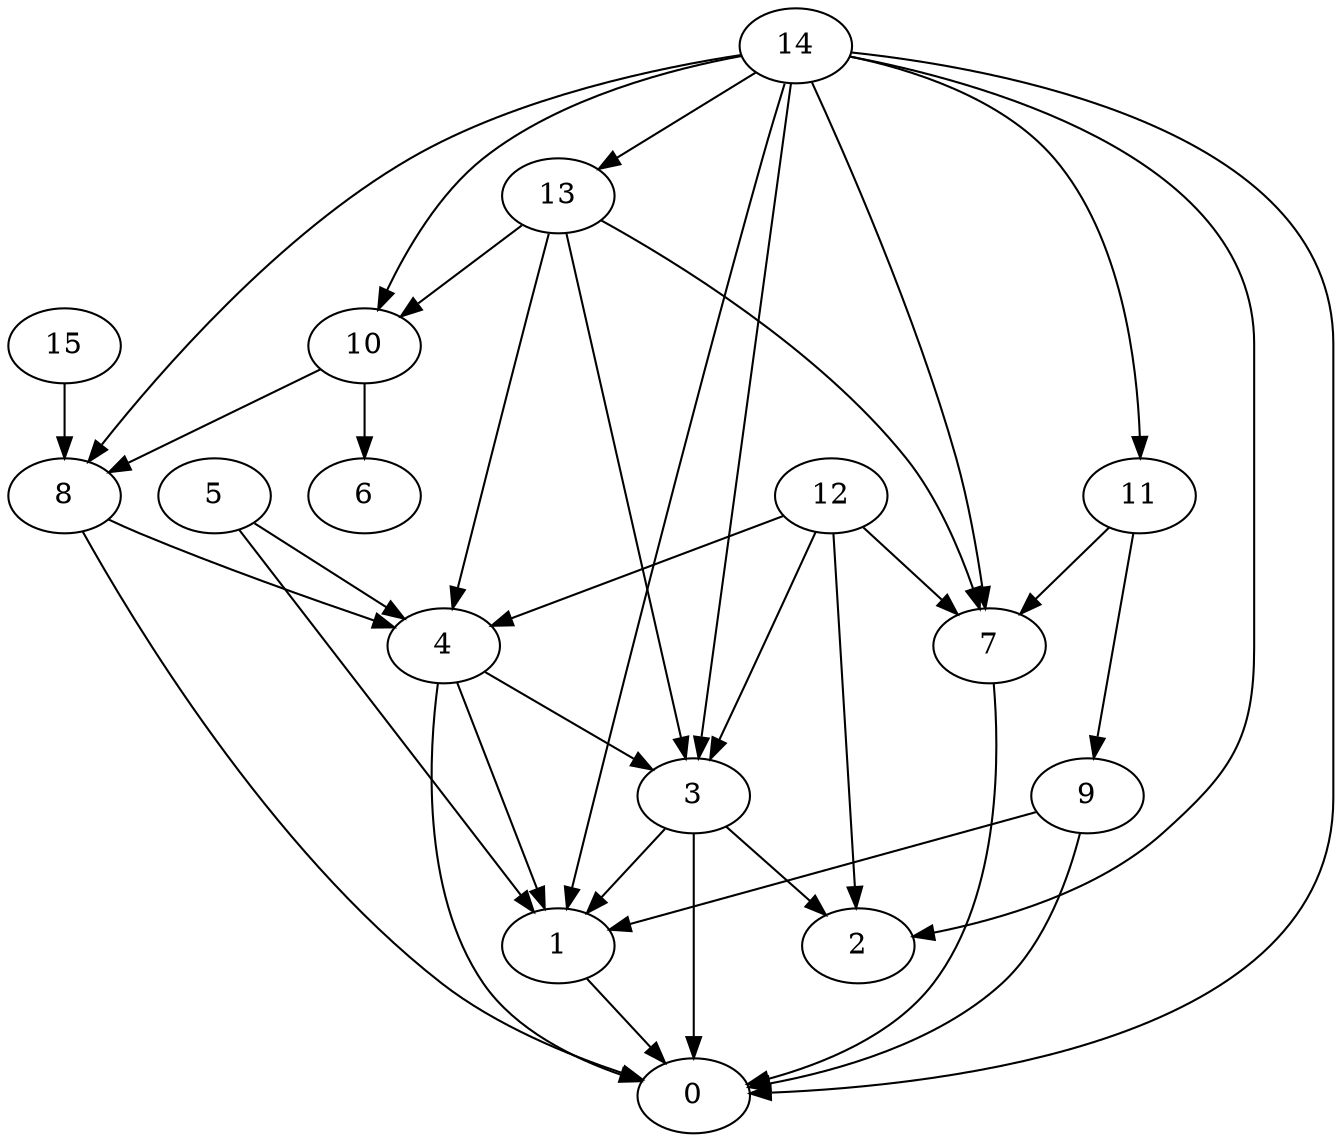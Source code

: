 digraph "Random_Nodes_16_Density_2.25_CCR_0.10_WeightType_Random" {
	graph ["Duplicate states"=0,
		GraphType=Random,
		"Max states in OPEN"=0,
		Modes="120000ms; topo-ordered tasks, ; Pruning: task equivalence, fixed order ready list, ; F-value: ; Optimisation: best schedule length (\
SL) optimisation on equal, ",
		NumberOfTasks=16,
		"Pruned using list schedule length"=1,
		"States removed from OPEN"=0,
		TargetSystem="Homogeneous-6",
		"Time to schedule (ms)"=138,
		"Total idle time"=860,
		"Total schedule length"=948,
		"Total sequential time"=1923,
		"Total states created"=2
	];
	14	["Finish time"=75,
		Processor=0,
		"Start time"=0,
		Weight=75];
	13	["Finish time"=299,
		Processor=0,
		"Start time"=75,
		Weight=224];
	14 -> 13	[Weight=5];
	10	["Finish time"=449,
		Processor=0,
		"Start time"=299,
		Weight=150];
	14 -> 10	[Weight=4];
	8	["Finish time"=549,
		Processor=0,
		"Start time"=449,
		Weight=100];
	14 -> 8	[Weight=2];
	11	["Finish time"=127,
		Processor=4,
		"Start time"=77,
		Weight=50];
	14 -> 11	[Weight=2];
	3	["Finish time"=724,
		Processor=0,
		"Start time"=624,
		Weight=100];
	14 -> 3	[Weight=2];
	7	["Finish time"=480,
		Processor=1,
		"Start time"=305,
		Weight=175];
	14 -> 7	[Weight=5];
	2	["Finish time"=948,
		Processor=0,
		"Start time"=724,
		Weight=224];
	14 -> 2	[Weight=8];
	1	["Finish time"=827,
		Processor=1,
		"Start time"=727,
		Weight=100];
	14 -> 1	[Weight=10];
	0	["Finish time"=902,
		Processor=1,
		"Start time"=827,
		Weight=75];
	14 -> 0	[Weight=6];
	13 -> 10	[Weight=5];
	4	["Finish time"=624,
		Processor=0,
		"Start time"=549,
		Weight=75];
	13 -> 4	[Weight=7];
	13 -> 3	[Weight=4];
	13 -> 7	[Weight=6];
	10 -> 8	[Weight=2];
	6	["Finish time"=556,
		Processor=2,
		"Start time"=456,
		Weight=100];
	10 -> 6	[Weight=7];
	15	["Finish time"=100,
		Processor=1,
		"Start time"=0,
		Weight=100];
	15 -> 8	[Weight=2];
	5	["Finish time"=125,
		Processor=2,
		"Start time"=0,
		Weight=125];
	5 -> 4	[Weight=10];
	5 -> 1	[Weight=2];
	12	["Finish time"=125,
		Processor=3,
		"Start time"=0,
		Weight=125];
	12 -> 4	[Weight=9];
	12 -> 3	[Weight=10];
	12 -> 7	[Weight=8];
	12 -> 2	[Weight=2];
	8 -> 4	[Weight=2];
	8 -> 0	[Weight=9];
	4 -> 3	[Weight=9];
	4 -> 1	[Weight=6];
	4 -> 0	[Weight=3];
	9	["Finish time"=252,
		Processor=4,
		"Start time"=127,
		Weight=125];
	11 -> 9	[Weight=2];
	11 -> 7	[Weight=3];
	3 -> 2	[Weight=9];
	3 -> 1	[Weight=3];
	3 -> 0	[Weight=3];
	9 -> 1	[Weight=10];
	9 -> 0	[Weight=7];
	7 -> 0	[Weight=4];
	1 -> 0	[Weight=4];
}
